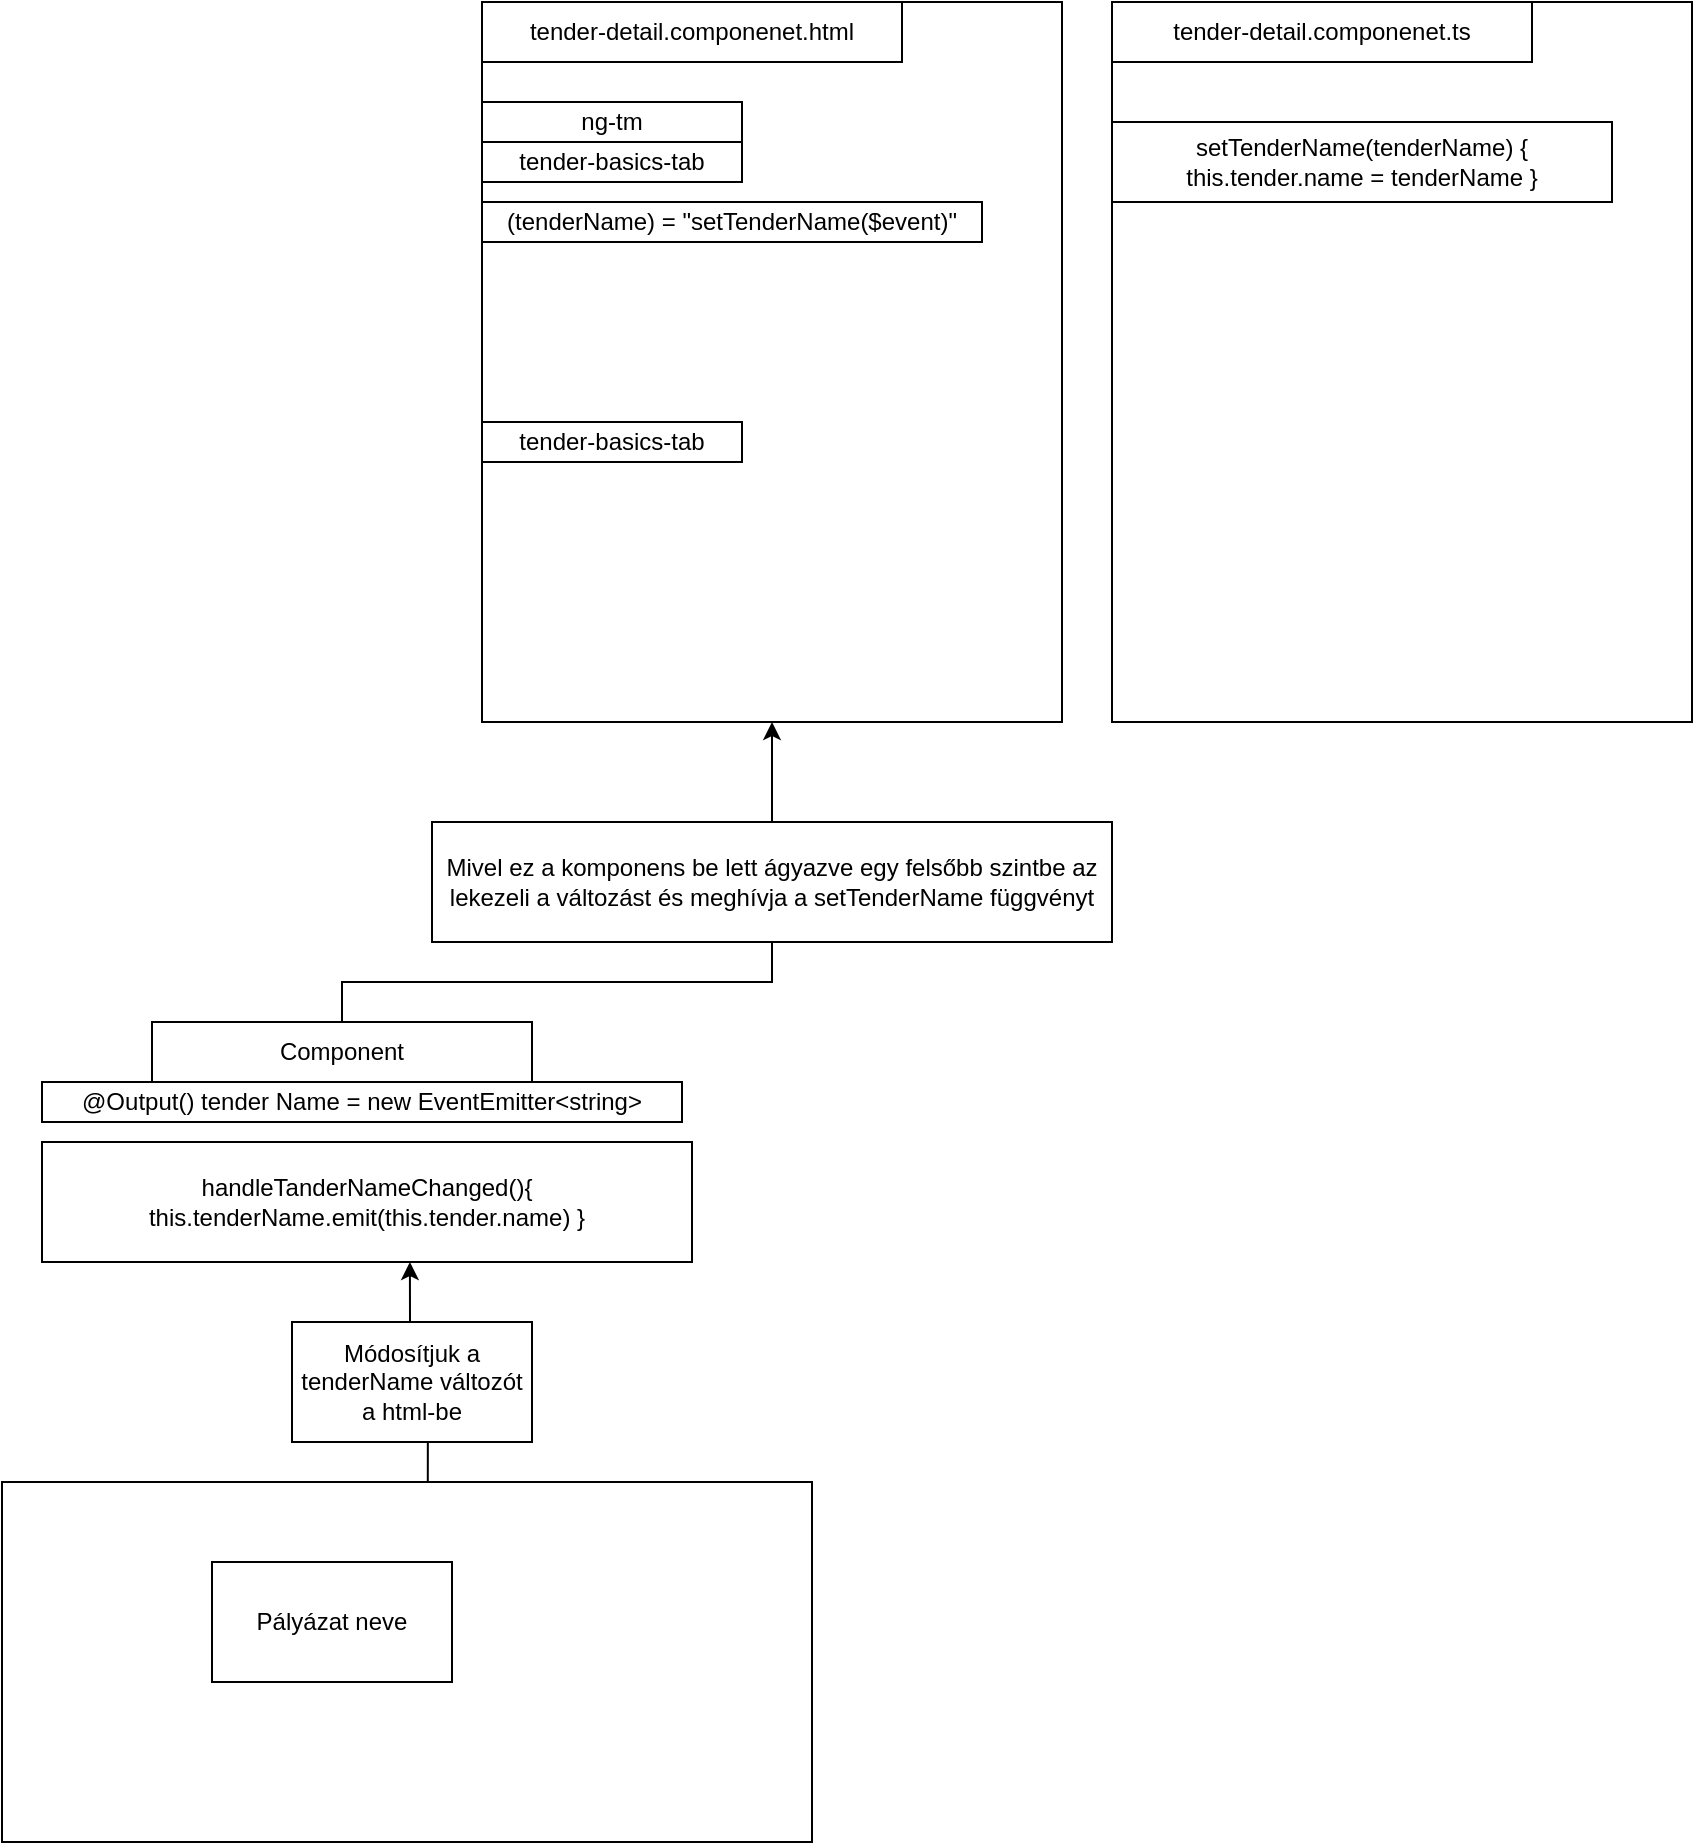 <mxfile version="17.2.0" type="github">
  <diagram id="xJlG5dg4mPz0IHdrDAKF" name="Page-1">
    <mxGraphModel dx="1422" dy="754" grid="1" gridSize="10" guides="1" tooltips="1" connect="1" arrows="1" fold="1" page="1" pageScale="1" pageWidth="2336" pageHeight="1654" math="0" shadow="0">
      <root>
        <mxCell id="0" />
        <mxCell id="1" parent="0" />
        <mxCell id="zoqmQj4eq7IMnbl9ebCm-18" style="edgeStyle=orthogonalEdgeStyle;rounded=0;orthogonalLoop=1;jettySize=auto;html=1;exitX=0.5;exitY=0;exitDx=0;exitDy=0;entryX=0.5;entryY=1;entryDx=0;entryDy=0;startArrow=none;" edge="1" parent="1" source="zoqmQj4eq7IMnbl9ebCm-19" target="zoqmQj4eq7IMnbl9ebCm-7">
          <mxGeometry relative="1" as="geometry" />
        </mxCell>
        <mxCell id="zoqmQj4eq7IMnbl9ebCm-2" value="Component" style="rounded=0;whiteSpace=wrap;html=1;" vertex="1" parent="1">
          <mxGeometry x="300" y="580" width="190" height="30" as="geometry" />
        </mxCell>
        <mxCell id="zoqmQj4eq7IMnbl9ebCm-3" value="@Output() tender Name = new EventEmitter&amp;lt;string&amp;gt;&lt;br&gt;" style="rounded=0;whiteSpace=wrap;html=1;" vertex="1" parent="1">
          <mxGeometry x="245" y="610" width="320" height="20" as="geometry" />
        </mxCell>
        <mxCell id="zoqmQj4eq7IMnbl9ebCm-6" value="handleTanderNameChanged(){ this.tenderName.emit(this.tender.name) }" style="rounded=0;whiteSpace=wrap;html=1;" vertex="1" parent="1">
          <mxGeometry x="245" y="640" width="325" height="60" as="geometry" />
        </mxCell>
        <mxCell id="zoqmQj4eq7IMnbl9ebCm-7" value="" style="whiteSpace=wrap;html=1;" vertex="1" parent="1">
          <mxGeometry x="465" y="70" width="290" height="360" as="geometry" />
        </mxCell>
        <mxCell id="zoqmQj4eq7IMnbl9ebCm-8" value="tender-detail.componenet.html" style="rounded=0;whiteSpace=wrap;html=1;" vertex="1" parent="1">
          <mxGeometry x="465" y="70" width="210" height="30" as="geometry" />
        </mxCell>
        <mxCell id="zoqmQj4eq7IMnbl9ebCm-10" value="tender-basics-tab" style="whiteSpace=wrap;html=1;" vertex="1" parent="1">
          <mxGeometry x="465" y="140" width="130" height="20" as="geometry" />
        </mxCell>
        <mxCell id="zoqmQj4eq7IMnbl9ebCm-11" value="tender-basics-tab" style="whiteSpace=wrap;html=1;" vertex="1" parent="1">
          <mxGeometry x="465" y="280" width="130" height="20" as="geometry" />
        </mxCell>
        <mxCell id="zoqmQj4eq7IMnbl9ebCm-12" value="(tenderName) = &quot;setTenderName($event)&quot;" style="rounded=0;whiteSpace=wrap;html=1;" vertex="1" parent="1">
          <mxGeometry x="465" y="170" width="250" height="20" as="geometry" />
        </mxCell>
        <mxCell id="zoqmQj4eq7IMnbl9ebCm-13" value="ng-tm" style="whiteSpace=wrap;html=1;" vertex="1" parent="1">
          <mxGeometry x="465" y="120" width="130" height="20" as="geometry" />
        </mxCell>
        <mxCell id="zoqmQj4eq7IMnbl9ebCm-16" style="edgeStyle=orthogonalEdgeStyle;rounded=0;orthogonalLoop=1;jettySize=auto;html=1;exitX=0.5;exitY=0;exitDx=0;exitDy=0;entryX=0.566;entryY=1;entryDx=0;entryDy=0;entryPerimeter=0;startArrow=none;" edge="1" parent="1" source="zoqmQj4eq7IMnbl9ebCm-4" target="zoqmQj4eq7IMnbl9ebCm-6">
          <mxGeometry relative="1" as="geometry" />
        </mxCell>
        <mxCell id="zoqmQj4eq7IMnbl9ebCm-14" value="" style="rounded=0;whiteSpace=wrap;html=1;" vertex="1" parent="1">
          <mxGeometry x="225" y="810" width="405" height="180" as="geometry" />
        </mxCell>
        <mxCell id="zoqmQj4eq7IMnbl9ebCm-15" value="Pályázat neve" style="rounded=0;whiteSpace=wrap;html=1;" vertex="1" parent="1">
          <mxGeometry x="330" y="850" width="120" height="60" as="geometry" />
        </mxCell>
        <mxCell id="zoqmQj4eq7IMnbl9ebCm-4" value="Módosítjuk a tenderName változót a html-be" style="rounded=0;whiteSpace=wrap;html=1;" vertex="1" parent="1">
          <mxGeometry x="370" y="730" width="120" height="60" as="geometry" />
        </mxCell>
        <mxCell id="zoqmQj4eq7IMnbl9ebCm-17" value="" style="edgeStyle=orthogonalEdgeStyle;rounded=0;orthogonalLoop=1;jettySize=auto;html=1;exitX=0.5;exitY=0;exitDx=0;exitDy=0;entryX=0.566;entryY=1;entryDx=0;entryDy=0;entryPerimeter=0;endArrow=none;" edge="1" parent="1" source="zoqmQj4eq7IMnbl9ebCm-14" target="zoqmQj4eq7IMnbl9ebCm-4">
          <mxGeometry relative="1" as="geometry">
            <mxPoint x="427.5" y="810" as="sourcePoint" />
            <mxPoint x="428.95" y="700" as="targetPoint" />
          </mxGeometry>
        </mxCell>
        <mxCell id="zoqmQj4eq7IMnbl9ebCm-19" value="Mivel ez a komponens be lett ágyazve egy felsőbb szintbe az lekezeli a változást és meghívja a setTenderName függvényt" style="rounded=0;whiteSpace=wrap;html=1;" vertex="1" parent="1">
          <mxGeometry x="440" y="480" width="340" height="60" as="geometry" />
        </mxCell>
        <mxCell id="zoqmQj4eq7IMnbl9ebCm-20" value="" style="edgeStyle=orthogonalEdgeStyle;rounded=0;orthogonalLoop=1;jettySize=auto;html=1;exitX=0.5;exitY=0;exitDx=0;exitDy=0;entryX=0.5;entryY=1;entryDx=0;entryDy=0;endArrow=none;" edge="1" parent="1" source="zoqmQj4eq7IMnbl9ebCm-2" target="zoqmQj4eq7IMnbl9ebCm-19">
          <mxGeometry relative="1" as="geometry">
            <mxPoint x="395" y="580" as="sourcePoint" />
            <mxPoint x="605" y="430" as="targetPoint" />
          </mxGeometry>
        </mxCell>
        <mxCell id="zoqmQj4eq7IMnbl9ebCm-21" value="" style="whiteSpace=wrap;html=1;" vertex="1" parent="1">
          <mxGeometry x="780" y="70" width="290" height="360" as="geometry" />
        </mxCell>
        <mxCell id="zoqmQj4eq7IMnbl9ebCm-22" value="tender-detail.componenet.ts" style="rounded=0;whiteSpace=wrap;html=1;" vertex="1" parent="1">
          <mxGeometry x="780" y="70" width="210" height="30" as="geometry" />
        </mxCell>
        <mxCell id="zoqmQj4eq7IMnbl9ebCm-23" value="setTenderName(tenderName) {&lt;br&gt;this.tender.name = tenderName }" style="rounded=0;whiteSpace=wrap;html=1;" vertex="1" parent="1">
          <mxGeometry x="780" y="130" width="250" height="40" as="geometry" />
        </mxCell>
      </root>
    </mxGraphModel>
  </diagram>
</mxfile>
